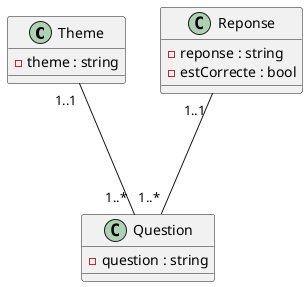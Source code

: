 @startuml
'https://plantuml.com/class-diagram


class Theme {
- theme : string
}

class Reponse {
- reponse : string
- estCorrecte : bool
}

class Question {
- question : string
}

Theme "1..1 " --- "1..* " Question
Reponse "1..1 " --- "1..* " Question

@enduml